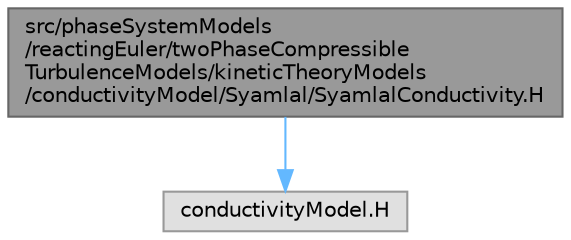 digraph "src/phaseSystemModels/reactingEuler/twoPhaseCompressibleTurbulenceModels/kineticTheoryModels/conductivityModel/Syamlal/SyamlalConductivity.H"
{
 // LATEX_PDF_SIZE
  bgcolor="transparent";
  edge [fontname=Helvetica,fontsize=10,labelfontname=Helvetica,labelfontsize=10];
  node [fontname=Helvetica,fontsize=10,shape=box,height=0.2,width=0.4];
  Node1 [id="Node000001",label="src/phaseSystemModels\l/reactingEuler/twoPhaseCompressible\lTurbulenceModels/kineticTheoryModels\l/conductivityModel/Syamlal/SyamlalConductivity.H",height=0.2,width=0.4,color="gray40", fillcolor="grey60", style="filled", fontcolor="black",tooltip=" "];
  Node1 -> Node2 [id="edge1_Node000001_Node000002",color="steelblue1",style="solid",tooltip=" "];
  Node2 [id="Node000002",label="conductivityModel.H",height=0.2,width=0.4,color="grey60", fillcolor="#E0E0E0", style="filled",tooltip=" "];
}
